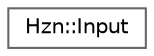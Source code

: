 digraph "Graphical Class Hierarchy"
{
 // LATEX_PDF_SIZE
  bgcolor="transparent";
  edge [fontname=Helvetica,fontsize=10,labelfontname=Helvetica,labelfontsize=10];
  node [fontname=Helvetica,fontsize=10,shape=box,height=0.2,width=0.4];
  rankdir="LR";
  Node0 [label="Hzn::Input",height=0.2,width=0.4,color="grey40", fillcolor="white", style="filled",URL="$struct_hzn_1_1_input.html",tooltip=" "];
}
